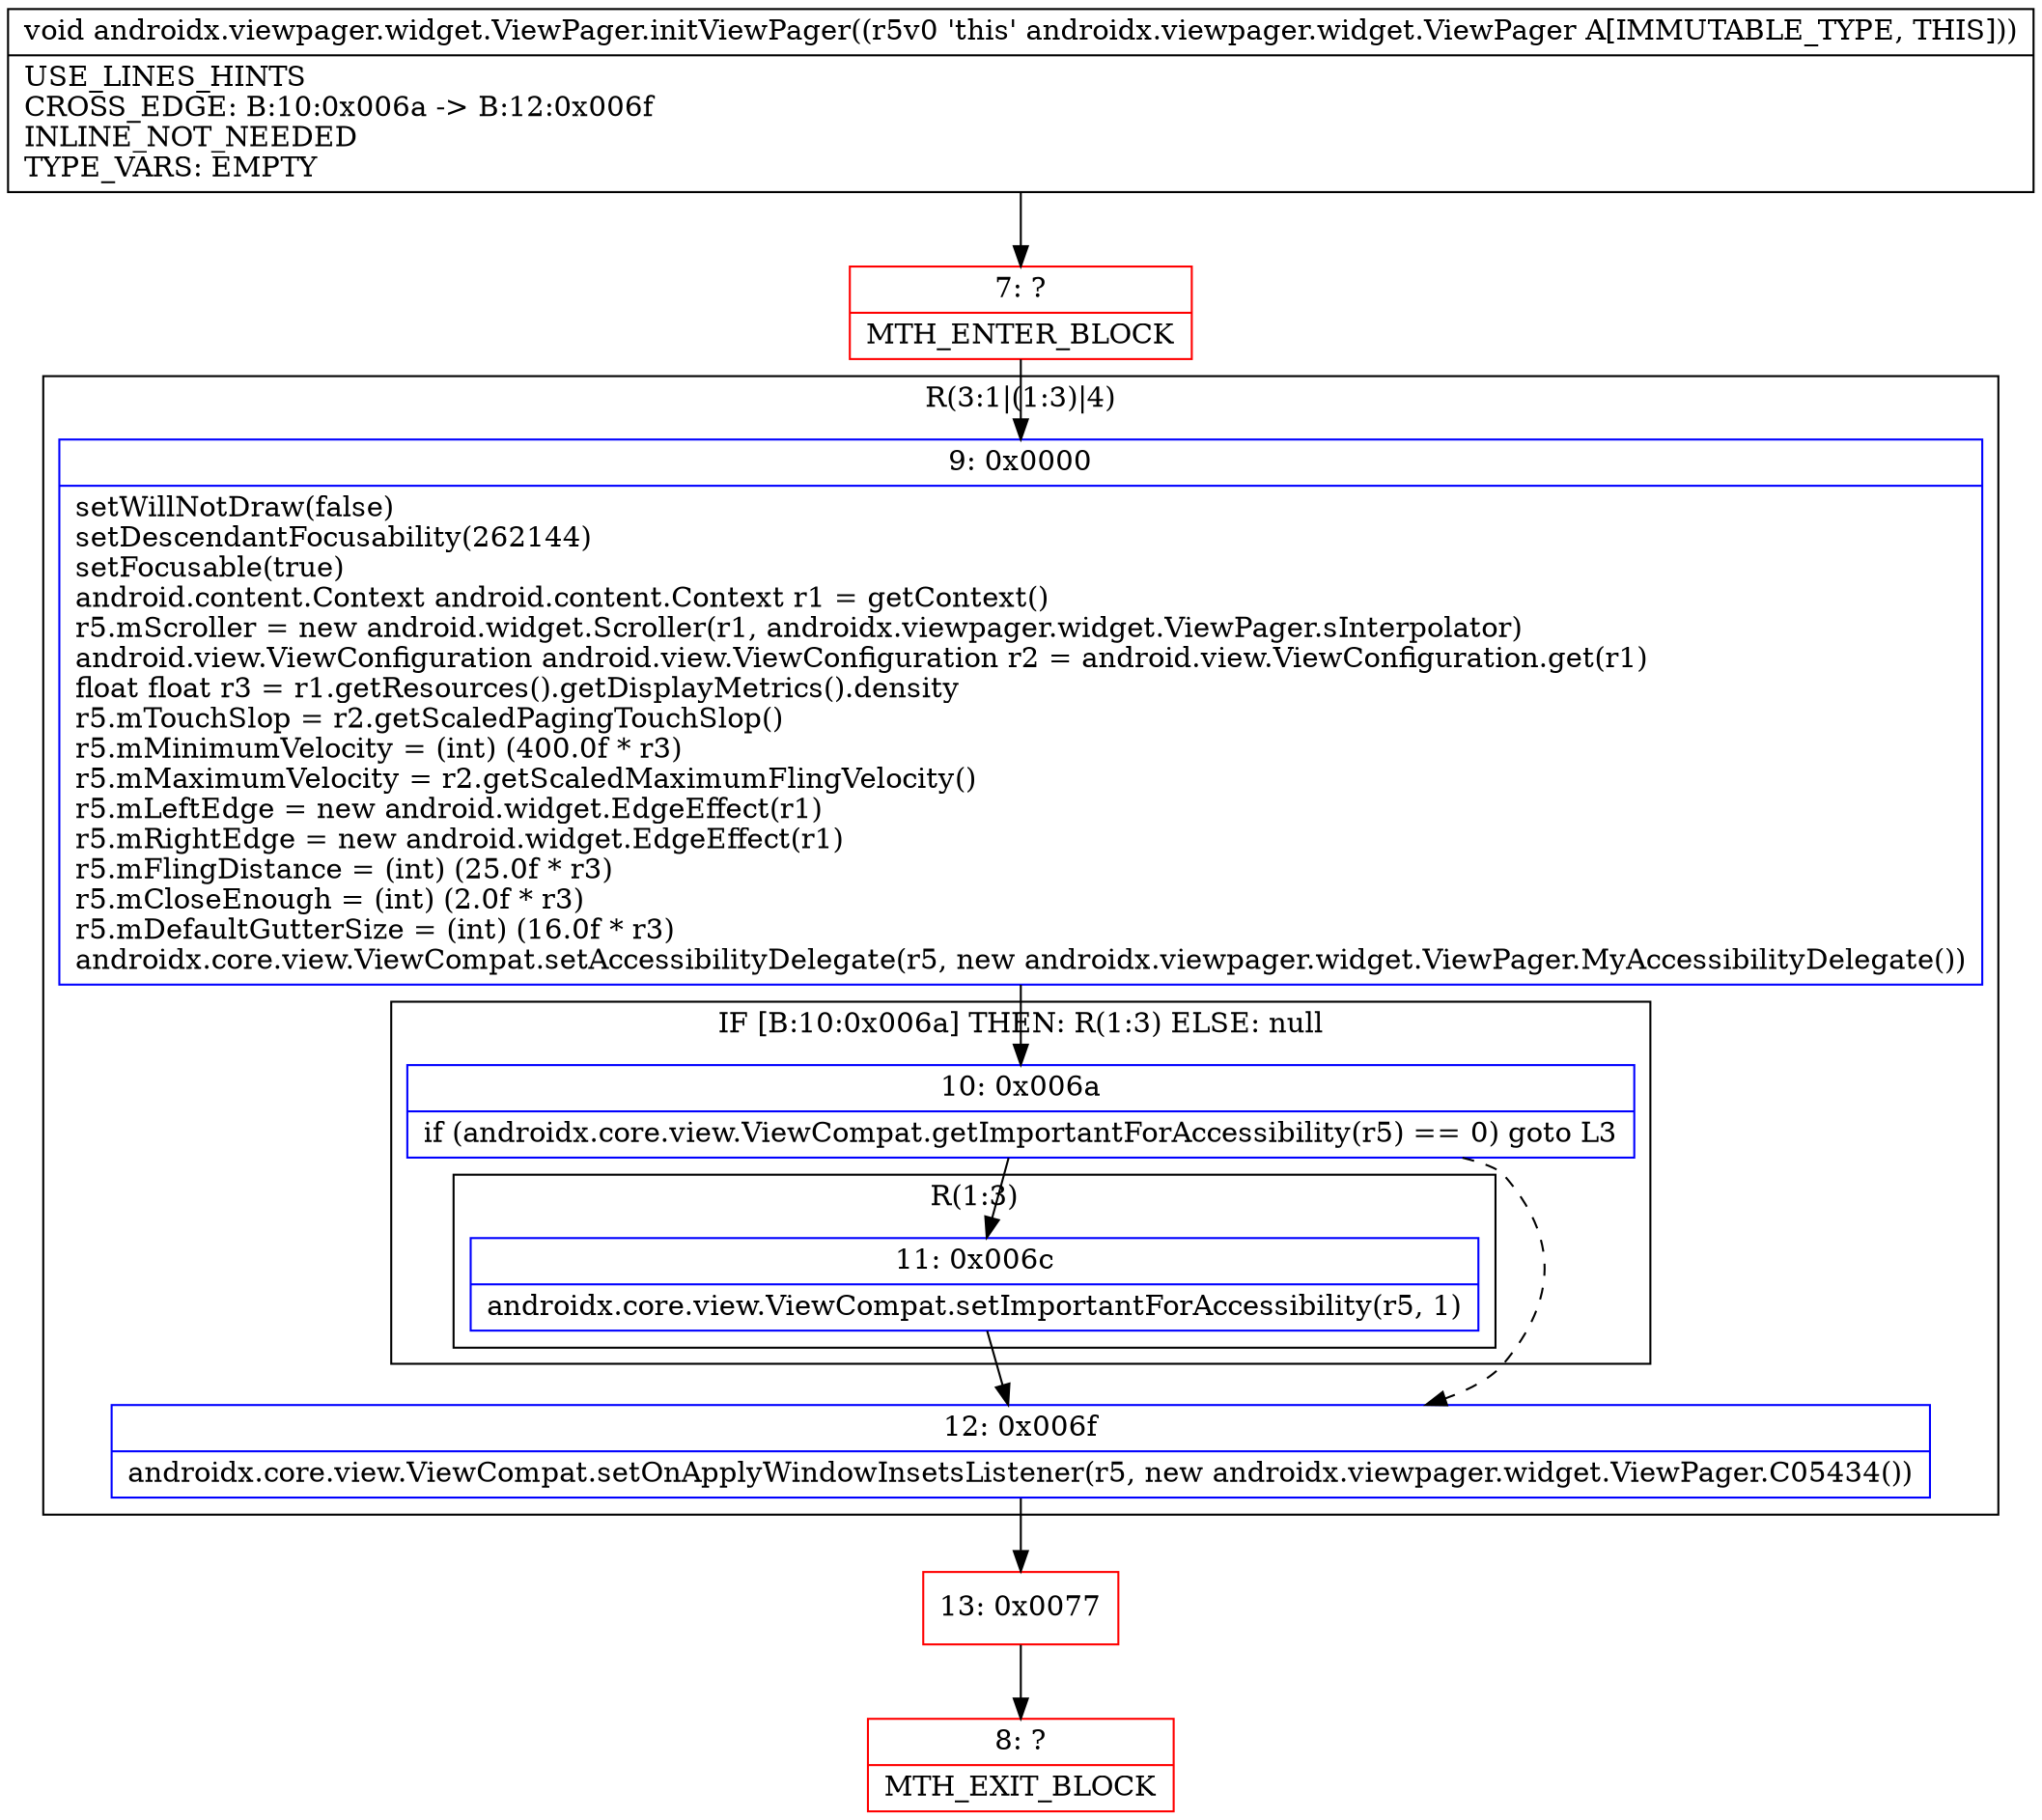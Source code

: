 digraph "CFG forandroidx.viewpager.widget.ViewPager.initViewPager()V" {
subgraph cluster_Region_377852724 {
label = "R(3:1|(1:3)|4)";
node [shape=record,color=blue];
Node_9 [shape=record,label="{9\:\ 0x0000|setWillNotDraw(false)\lsetDescendantFocusability(262144)\lsetFocusable(true)\landroid.content.Context android.content.Context r1 = getContext()\lr5.mScroller = new android.widget.Scroller(r1, androidx.viewpager.widget.ViewPager.sInterpolator)\landroid.view.ViewConfiguration android.view.ViewConfiguration r2 = android.view.ViewConfiguration.get(r1)\lfloat float r3 = r1.getResources().getDisplayMetrics().density\lr5.mTouchSlop = r2.getScaledPagingTouchSlop()\lr5.mMinimumVelocity = (int) (400.0f * r3)\lr5.mMaximumVelocity = r2.getScaledMaximumFlingVelocity()\lr5.mLeftEdge = new android.widget.EdgeEffect(r1)\lr5.mRightEdge = new android.widget.EdgeEffect(r1)\lr5.mFlingDistance = (int) (25.0f * r3)\lr5.mCloseEnough = (int) (2.0f * r3)\lr5.mDefaultGutterSize = (int) (16.0f * r3)\landroidx.core.view.ViewCompat.setAccessibilityDelegate(r5, new androidx.viewpager.widget.ViewPager.MyAccessibilityDelegate())\l}"];
subgraph cluster_IfRegion_1978916651 {
label = "IF [B:10:0x006a] THEN: R(1:3) ELSE: null";
node [shape=record,color=blue];
Node_10 [shape=record,label="{10\:\ 0x006a|if (androidx.core.view.ViewCompat.getImportantForAccessibility(r5) == 0) goto L3\l}"];
subgraph cluster_Region_1088841748 {
label = "R(1:3)";
node [shape=record,color=blue];
Node_11 [shape=record,label="{11\:\ 0x006c|androidx.core.view.ViewCompat.setImportantForAccessibility(r5, 1)\l}"];
}
}
Node_12 [shape=record,label="{12\:\ 0x006f|androidx.core.view.ViewCompat.setOnApplyWindowInsetsListener(r5, new androidx.viewpager.widget.ViewPager.C05434())\l}"];
}
Node_7 [shape=record,color=red,label="{7\:\ ?|MTH_ENTER_BLOCK\l}"];
Node_13 [shape=record,color=red,label="{13\:\ 0x0077}"];
Node_8 [shape=record,color=red,label="{8\:\ ?|MTH_EXIT_BLOCK\l}"];
MethodNode[shape=record,label="{void androidx.viewpager.widget.ViewPager.initViewPager((r5v0 'this' androidx.viewpager.widget.ViewPager A[IMMUTABLE_TYPE, THIS]))  | USE_LINES_HINTS\lCROSS_EDGE: B:10:0x006a \-\> B:12:0x006f\lINLINE_NOT_NEEDED\lTYPE_VARS: EMPTY\l}"];
MethodNode -> Node_7;Node_9 -> Node_10;
Node_10 -> Node_11;
Node_10 -> Node_12[style=dashed];
Node_11 -> Node_12;
Node_12 -> Node_13;
Node_7 -> Node_9;
Node_13 -> Node_8;
}

